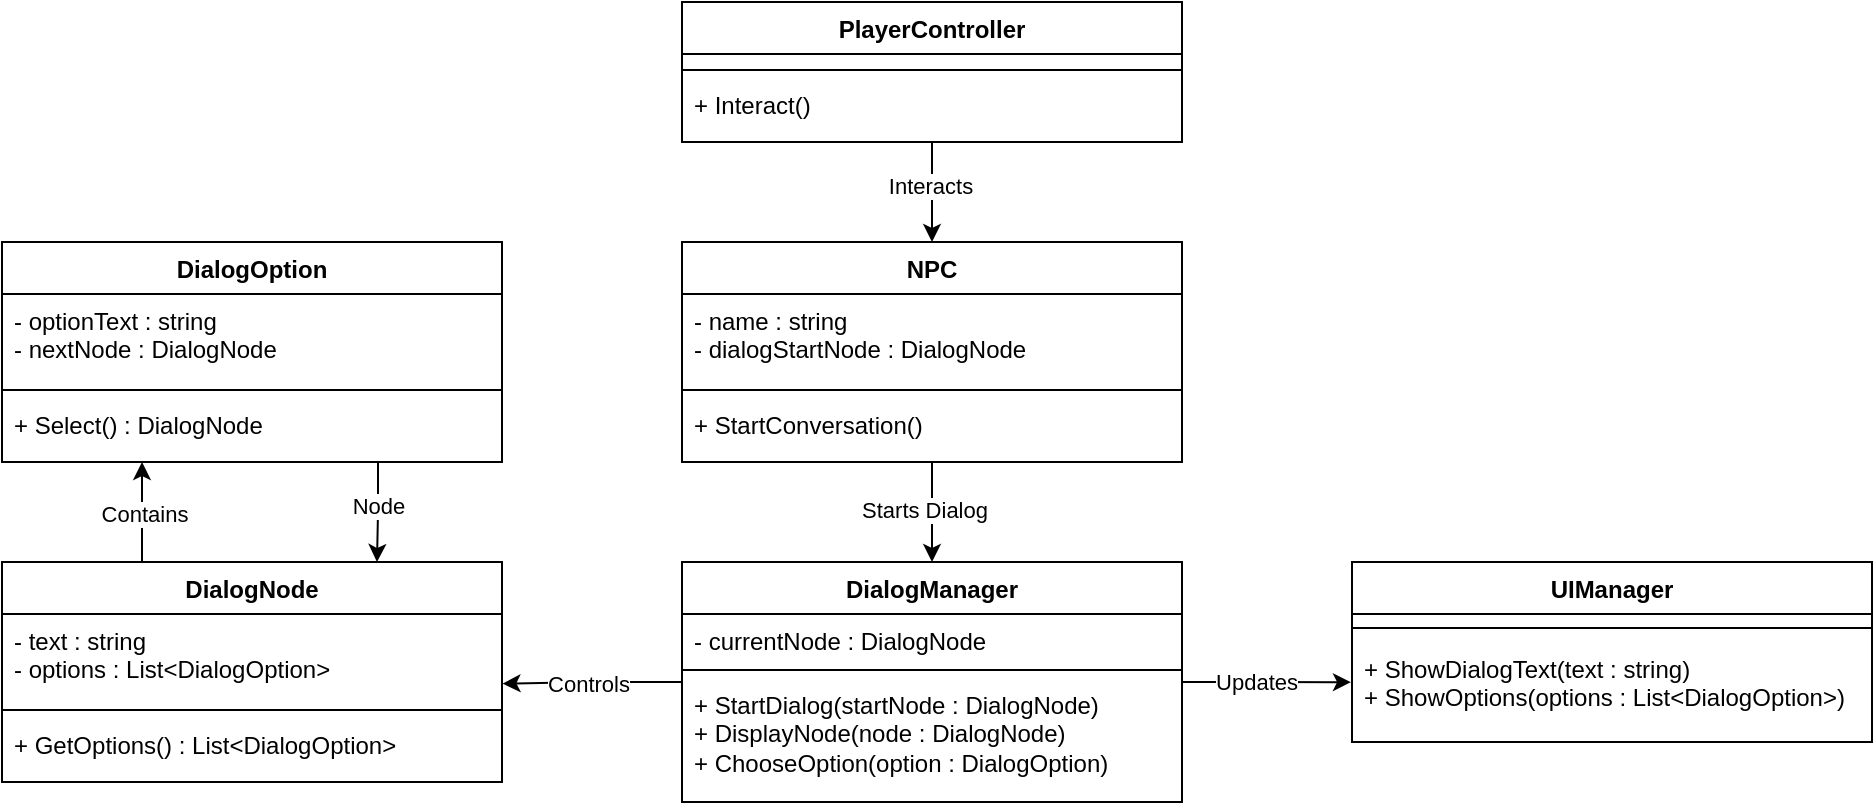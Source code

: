 <mxfile version="28.2.5">
  <diagram name="Halaman-1" id="NO5VuHG7EqsPxHAtVzSV">
    <mxGraphModel dx="2658" dy="753" grid="1" gridSize="10" guides="1" tooltips="1" connect="1" arrows="1" fold="1" page="1" pageScale="1" pageWidth="1169" pageHeight="827" math="0" shadow="0">
      <root>
        <mxCell id="0" />
        <mxCell id="1" parent="0" />
        <mxCell id="d4CHCXzTnbWCmCo8wx7n-15" value="" style="edgeStyle=orthogonalEdgeStyle;rounded=0;orthogonalLoop=1;jettySize=auto;html=1;entryX=0.5;entryY=0;entryDx=0;entryDy=0;" edge="1" parent="1" source="eR3sBbdVZpSXUMIN5i5O-1" target="d4CHCXzTnbWCmCo8wx7n-11">
          <mxGeometry relative="1" as="geometry" />
        </mxCell>
        <mxCell id="d4CHCXzTnbWCmCo8wx7n-16" value="Starts Dialog" style="edgeLabel;html=1;align=center;verticalAlign=middle;resizable=0;points=[];" vertex="1" connectable="0" parent="d4CHCXzTnbWCmCo8wx7n-15">
          <mxGeometry x="-0.065" y="-4" relative="1" as="geometry">
            <mxPoint as="offset" />
          </mxGeometry>
        </mxCell>
        <mxCell id="eR3sBbdVZpSXUMIN5i5O-1" value="NPC" style="swimlane;fontStyle=1;align=center;verticalAlign=top;childLayout=stackLayout;horizontal=1;startSize=26;horizontalStack=0;resizeParent=1;resizeParentMax=0;resizeLast=0;collapsible=1;marginBottom=0;whiteSpace=wrap;html=1;" parent="1" vertex="1">
          <mxGeometry x="120" y="170" width="250" height="110" as="geometry">
            <mxRectangle x="450" y="230" width="100" height="30" as="alternateBounds" />
          </mxGeometry>
        </mxCell>
        <mxCell id="eR3sBbdVZpSXUMIN5i5O-2" value="&lt;div&gt;- name : string&lt;/div&gt;&lt;div&gt;- dialogStartNode : DialogNode&lt;/div&gt;" style="text;strokeColor=none;fillColor=none;align=left;verticalAlign=top;spacingLeft=4;spacingRight=4;overflow=hidden;rotatable=0;points=[[0,0.5],[1,0.5]];portConstraint=eastwest;whiteSpace=wrap;html=1;" parent="eR3sBbdVZpSXUMIN5i5O-1" vertex="1">
          <mxGeometry y="26" width="250" height="44" as="geometry" />
        </mxCell>
        <mxCell id="eR3sBbdVZpSXUMIN5i5O-3" value="" style="line;strokeWidth=1;fillColor=none;align=left;verticalAlign=middle;spacingTop=-1;spacingLeft=3;spacingRight=3;rotatable=0;labelPosition=right;points=[];portConstraint=eastwest;strokeColor=inherit;" parent="eR3sBbdVZpSXUMIN5i5O-1" vertex="1">
          <mxGeometry y="70" width="250" height="8" as="geometry" />
        </mxCell>
        <mxCell id="eR3sBbdVZpSXUMIN5i5O-4" value="&lt;div&gt;+ StartConversation()&lt;/div&gt;" style="text;strokeColor=none;fillColor=none;align=left;verticalAlign=top;spacingLeft=4;spacingRight=4;overflow=hidden;rotatable=0;points=[[0,0.5],[1,0.5]];portConstraint=eastwest;whiteSpace=wrap;html=1;" parent="eR3sBbdVZpSXUMIN5i5O-1" vertex="1">
          <mxGeometry y="78" width="250" height="32" as="geometry" />
        </mxCell>
        <mxCell id="d4CHCXzTnbWCmCo8wx7n-9" value="" style="edgeStyle=orthogonalEdgeStyle;rounded=0;orthogonalLoop=1;jettySize=auto;html=1;entryX=0.5;entryY=0;entryDx=0;entryDy=0;" edge="1" parent="1" source="d4CHCXzTnbWCmCo8wx7n-1" target="eR3sBbdVZpSXUMIN5i5O-1">
          <mxGeometry relative="1" as="geometry" />
        </mxCell>
        <mxCell id="d4CHCXzTnbWCmCo8wx7n-10" value="Interacts" style="edgeLabel;html=1;align=center;verticalAlign=middle;resizable=0;points=[];" vertex="1" connectable="0" parent="d4CHCXzTnbWCmCo8wx7n-9">
          <mxGeometry x="-0.12" y="-1" relative="1" as="geometry">
            <mxPoint as="offset" />
          </mxGeometry>
        </mxCell>
        <mxCell id="d4CHCXzTnbWCmCo8wx7n-1" value="PlayerController" style="swimlane;fontStyle=1;align=center;verticalAlign=top;childLayout=stackLayout;horizontal=1;startSize=26;horizontalStack=0;resizeParent=1;resizeParentMax=0;resizeLast=0;collapsible=1;marginBottom=0;whiteSpace=wrap;html=1;" vertex="1" parent="1">
          <mxGeometry x="120" y="50" width="250" height="70" as="geometry">
            <mxRectangle x="450" y="230" width="100" height="30" as="alternateBounds" />
          </mxGeometry>
        </mxCell>
        <mxCell id="d4CHCXzTnbWCmCo8wx7n-2" value="&lt;div&gt;&lt;br&gt;&lt;/div&gt;" style="text;strokeColor=none;fillColor=none;align=left;verticalAlign=top;spacingLeft=4;spacingRight=4;overflow=hidden;rotatable=0;points=[[0,0.5],[1,0.5]];portConstraint=eastwest;whiteSpace=wrap;html=1;" vertex="1" parent="d4CHCXzTnbWCmCo8wx7n-1">
          <mxGeometry y="26" width="250" height="4" as="geometry" />
        </mxCell>
        <mxCell id="d4CHCXzTnbWCmCo8wx7n-3" value="" style="line;strokeWidth=1;fillColor=none;align=left;verticalAlign=middle;spacingTop=-1;spacingLeft=3;spacingRight=3;rotatable=0;labelPosition=right;points=[];portConstraint=eastwest;strokeColor=inherit;" vertex="1" parent="d4CHCXzTnbWCmCo8wx7n-1">
          <mxGeometry y="30" width="250" height="8" as="geometry" />
        </mxCell>
        <mxCell id="d4CHCXzTnbWCmCo8wx7n-4" value="&lt;div&gt;+ Interact()&lt;/div&gt;" style="text;strokeColor=none;fillColor=none;align=left;verticalAlign=top;spacingLeft=4;spacingRight=4;overflow=hidden;rotatable=0;points=[[0,0.5],[1,0.5]];portConstraint=eastwest;whiteSpace=wrap;html=1;" vertex="1" parent="d4CHCXzTnbWCmCo8wx7n-1">
          <mxGeometry y="38" width="250" height="32" as="geometry" />
        </mxCell>
        <mxCell id="d4CHCXzTnbWCmCo8wx7n-28" value="" style="edgeStyle=orthogonalEdgeStyle;rounded=0;orthogonalLoop=1;jettySize=auto;html=1;entryX=1.001;entryY=0.791;entryDx=0;entryDy=0;entryPerimeter=0;" edge="1" parent="1" source="d4CHCXzTnbWCmCo8wx7n-11" target="d4CHCXzTnbWCmCo8wx7n-25">
          <mxGeometry relative="1" as="geometry" />
        </mxCell>
        <mxCell id="d4CHCXzTnbWCmCo8wx7n-29" value="Controls" style="edgeLabel;html=1;align=center;verticalAlign=middle;resizable=0;points=[];" vertex="1" connectable="0" parent="d4CHCXzTnbWCmCo8wx7n-28">
          <mxGeometry x="0.003" y="-2" relative="1" as="geometry">
            <mxPoint as="offset" />
          </mxGeometry>
        </mxCell>
        <mxCell id="d4CHCXzTnbWCmCo8wx7n-11" value="DialogManager" style="swimlane;fontStyle=1;align=center;verticalAlign=top;childLayout=stackLayout;horizontal=1;startSize=26;horizontalStack=0;resizeParent=1;resizeParentMax=0;resizeLast=0;collapsible=1;marginBottom=0;whiteSpace=wrap;html=1;" vertex="1" parent="1">
          <mxGeometry x="120" y="330" width="250" height="120" as="geometry">
            <mxRectangle x="450" y="230" width="100" height="30" as="alternateBounds" />
          </mxGeometry>
        </mxCell>
        <mxCell id="d4CHCXzTnbWCmCo8wx7n-12" value="&lt;div&gt;- currentNode : DialogNode&lt;/div&gt;" style="text;strokeColor=none;fillColor=none;align=left;verticalAlign=top;spacingLeft=4;spacingRight=4;overflow=hidden;rotatable=0;points=[[0,0.5],[1,0.5]];portConstraint=eastwest;whiteSpace=wrap;html=1;" vertex="1" parent="d4CHCXzTnbWCmCo8wx7n-11">
          <mxGeometry y="26" width="250" height="24" as="geometry" />
        </mxCell>
        <mxCell id="d4CHCXzTnbWCmCo8wx7n-13" value="" style="line;strokeWidth=1;fillColor=none;align=left;verticalAlign=middle;spacingTop=-1;spacingLeft=3;spacingRight=3;rotatable=0;labelPosition=right;points=[];portConstraint=eastwest;strokeColor=inherit;" vertex="1" parent="d4CHCXzTnbWCmCo8wx7n-11">
          <mxGeometry y="50" width="250" height="8" as="geometry" />
        </mxCell>
        <mxCell id="d4CHCXzTnbWCmCo8wx7n-14" value="&lt;div&gt;+ StartDialog(startNode : DialogNode)&lt;/div&gt;&lt;div&gt;+ DisplayNode(node : DialogNode)&lt;/div&gt;&lt;div&gt;+ ChooseOption(option : DialogOption)&lt;/div&gt;" style="text;strokeColor=none;fillColor=none;align=left;verticalAlign=top;spacingLeft=4;spacingRight=4;overflow=hidden;rotatable=0;points=[[0,0.5],[1,0.5]];portConstraint=eastwest;whiteSpace=wrap;html=1;" vertex="1" parent="d4CHCXzTnbWCmCo8wx7n-11">
          <mxGeometry y="58" width="250" height="62" as="geometry" />
        </mxCell>
        <mxCell id="d4CHCXzTnbWCmCo8wx7n-17" value="UIManager" style="swimlane;fontStyle=1;align=center;verticalAlign=top;childLayout=stackLayout;horizontal=1;startSize=26;horizontalStack=0;resizeParent=1;resizeParentMax=0;resizeLast=0;collapsible=1;marginBottom=0;whiteSpace=wrap;html=1;" vertex="1" parent="1">
          <mxGeometry x="455" y="330" width="260" height="90" as="geometry">
            <mxRectangle x="450" y="230" width="100" height="30" as="alternateBounds" />
          </mxGeometry>
        </mxCell>
        <mxCell id="d4CHCXzTnbWCmCo8wx7n-19" value="" style="line;strokeWidth=1;fillColor=none;align=left;verticalAlign=middle;spacingTop=-1;spacingLeft=3;spacingRight=3;rotatable=0;labelPosition=right;points=[];portConstraint=eastwest;strokeColor=inherit;" vertex="1" parent="d4CHCXzTnbWCmCo8wx7n-17">
          <mxGeometry y="26" width="260" height="14" as="geometry" />
        </mxCell>
        <mxCell id="d4CHCXzTnbWCmCo8wx7n-20" value="&lt;div&gt;+ ShowDialogText(text : string)&lt;/div&gt;&lt;div&gt;+ ShowOptions(options : List&amp;lt;DialogOption&amp;gt;)&lt;/div&gt;" style="text;strokeColor=none;fillColor=none;align=left;verticalAlign=top;spacingLeft=4;spacingRight=4;overflow=hidden;rotatable=0;points=[[0,0.5],[1,0.5]];portConstraint=eastwest;whiteSpace=wrap;html=1;" vertex="1" parent="d4CHCXzTnbWCmCo8wx7n-17">
          <mxGeometry y="40" width="260" height="50" as="geometry" />
        </mxCell>
        <mxCell id="d4CHCXzTnbWCmCo8wx7n-22" style="edgeStyle=orthogonalEdgeStyle;rounded=0;orthogonalLoop=1;jettySize=auto;html=1;entryX=-0.002;entryY=0.402;entryDx=0;entryDy=0;entryPerimeter=0;" edge="1" parent="1" source="d4CHCXzTnbWCmCo8wx7n-11" target="d4CHCXzTnbWCmCo8wx7n-20">
          <mxGeometry relative="1" as="geometry" />
        </mxCell>
        <mxCell id="d4CHCXzTnbWCmCo8wx7n-23" value="Updates" style="edgeLabel;html=1;align=center;verticalAlign=middle;resizable=0;points=[];" vertex="1" connectable="0" parent="d4CHCXzTnbWCmCo8wx7n-22">
          <mxGeometry x="-0.135" relative="1" as="geometry">
            <mxPoint as="offset" />
          </mxGeometry>
        </mxCell>
        <mxCell id="d4CHCXzTnbWCmCo8wx7n-24" value="DialogNode" style="swimlane;fontStyle=1;align=center;verticalAlign=top;childLayout=stackLayout;horizontal=1;startSize=26;horizontalStack=0;resizeParent=1;resizeParentMax=0;resizeLast=0;collapsible=1;marginBottom=0;whiteSpace=wrap;html=1;" vertex="1" parent="1">
          <mxGeometry x="-220" y="330" width="250" height="110" as="geometry">
            <mxRectangle x="450" y="230" width="100" height="30" as="alternateBounds" />
          </mxGeometry>
        </mxCell>
        <mxCell id="d4CHCXzTnbWCmCo8wx7n-25" value="&lt;div&gt;- text : string&lt;/div&gt;&lt;div&gt;- options : List&amp;lt;DialogOption&amp;gt;&lt;/div&gt;" style="text;strokeColor=none;fillColor=none;align=left;verticalAlign=top;spacingLeft=4;spacingRight=4;overflow=hidden;rotatable=0;points=[[0,0.5],[1,0.5]];portConstraint=eastwest;whiteSpace=wrap;html=1;" vertex="1" parent="d4CHCXzTnbWCmCo8wx7n-24">
          <mxGeometry y="26" width="250" height="44" as="geometry" />
        </mxCell>
        <mxCell id="d4CHCXzTnbWCmCo8wx7n-26" value="" style="line;strokeWidth=1;fillColor=none;align=left;verticalAlign=middle;spacingTop=-1;spacingLeft=3;spacingRight=3;rotatable=0;labelPosition=right;points=[];portConstraint=eastwest;strokeColor=inherit;" vertex="1" parent="d4CHCXzTnbWCmCo8wx7n-24">
          <mxGeometry y="70" width="250" height="8" as="geometry" />
        </mxCell>
        <mxCell id="d4CHCXzTnbWCmCo8wx7n-27" value="+ GetOptions() : List&amp;lt;DialogOption&amp;gt;" style="text;strokeColor=none;fillColor=none;align=left;verticalAlign=top;spacingLeft=4;spacingRight=4;overflow=hidden;rotatable=0;points=[[0,0.5],[1,0.5]];portConstraint=eastwest;whiteSpace=wrap;html=1;" vertex="1" parent="d4CHCXzTnbWCmCo8wx7n-24">
          <mxGeometry y="78" width="250" height="32" as="geometry" />
        </mxCell>
        <mxCell id="d4CHCXzTnbWCmCo8wx7n-37" style="edgeStyle=orthogonalEdgeStyle;rounded=0;orthogonalLoop=1;jettySize=auto;html=1;entryX=0.75;entryY=0;entryDx=0;entryDy=0;" edge="1" parent="1" source="d4CHCXzTnbWCmCo8wx7n-31" target="d4CHCXzTnbWCmCo8wx7n-24">
          <mxGeometry relative="1" as="geometry">
            <Array as="points">
              <mxPoint x="-32" y="305" />
              <mxPoint x="-32" y="305" />
            </Array>
          </mxGeometry>
        </mxCell>
        <mxCell id="d4CHCXzTnbWCmCo8wx7n-38" value="Node" style="edgeLabel;html=1;align=center;verticalAlign=middle;resizable=0;points=[];" vertex="1" connectable="0" parent="d4CHCXzTnbWCmCo8wx7n-37">
          <mxGeometry x="-0.134" relative="1" as="geometry">
            <mxPoint as="offset" />
          </mxGeometry>
        </mxCell>
        <mxCell id="d4CHCXzTnbWCmCo8wx7n-31" value="DialogOption" style="swimlane;fontStyle=1;align=center;verticalAlign=top;childLayout=stackLayout;horizontal=1;startSize=26;horizontalStack=0;resizeParent=1;resizeParentMax=0;resizeLast=0;collapsible=1;marginBottom=0;whiteSpace=wrap;html=1;" vertex="1" parent="1">
          <mxGeometry x="-220" y="170" width="250" height="110" as="geometry">
            <mxRectangle x="450" y="230" width="100" height="30" as="alternateBounds" />
          </mxGeometry>
        </mxCell>
        <mxCell id="d4CHCXzTnbWCmCo8wx7n-32" value="&lt;div&gt;- optionText : string&lt;/div&gt;&lt;div&gt;- nextNode : DialogNode&lt;/div&gt;" style="text;strokeColor=none;fillColor=none;align=left;verticalAlign=top;spacingLeft=4;spacingRight=4;overflow=hidden;rotatable=0;points=[[0,0.5],[1,0.5]];portConstraint=eastwest;whiteSpace=wrap;html=1;" vertex="1" parent="d4CHCXzTnbWCmCo8wx7n-31">
          <mxGeometry y="26" width="250" height="44" as="geometry" />
        </mxCell>
        <mxCell id="d4CHCXzTnbWCmCo8wx7n-33" value="" style="line;strokeWidth=1;fillColor=none;align=left;verticalAlign=middle;spacingTop=-1;spacingLeft=3;spacingRight=3;rotatable=0;labelPosition=right;points=[];portConstraint=eastwest;strokeColor=inherit;" vertex="1" parent="d4CHCXzTnbWCmCo8wx7n-31">
          <mxGeometry y="70" width="250" height="8" as="geometry" />
        </mxCell>
        <mxCell id="d4CHCXzTnbWCmCo8wx7n-34" value="+ Select() : DialogNode" style="text;strokeColor=none;fillColor=none;align=left;verticalAlign=top;spacingLeft=4;spacingRight=4;overflow=hidden;rotatable=0;points=[[0,0.5],[1,0.5]];portConstraint=eastwest;whiteSpace=wrap;html=1;" vertex="1" parent="d4CHCXzTnbWCmCo8wx7n-31">
          <mxGeometry y="78" width="250" height="32" as="geometry" />
        </mxCell>
        <mxCell id="d4CHCXzTnbWCmCo8wx7n-35" style="edgeStyle=orthogonalEdgeStyle;rounded=0;orthogonalLoop=1;jettySize=auto;html=1;" edge="1" parent="1" source="d4CHCXzTnbWCmCo8wx7n-24">
          <mxGeometry relative="1" as="geometry">
            <mxPoint x="-150" y="280" as="targetPoint" />
            <Array as="points">
              <mxPoint x="-150" y="280" />
            </Array>
          </mxGeometry>
        </mxCell>
        <mxCell id="d4CHCXzTnbWCmCo8wx7n-36" value="Contains" style="edgeLabel;html=1;align=center;verticalAlign=middle;resizable=0;points=[];" vertex="1" connectable="0" parent="d4CHCXzTnbWCmCo8wx7n-35">
          <mxGeometry x="-0.027" y="-1" relative="1" as="geometry">
            <mxPoint as="offset" />
          </mxGeometry>
        </mxCell>
      </root>
    </mxGraphModel>
  </diagram>
</mxfile>
